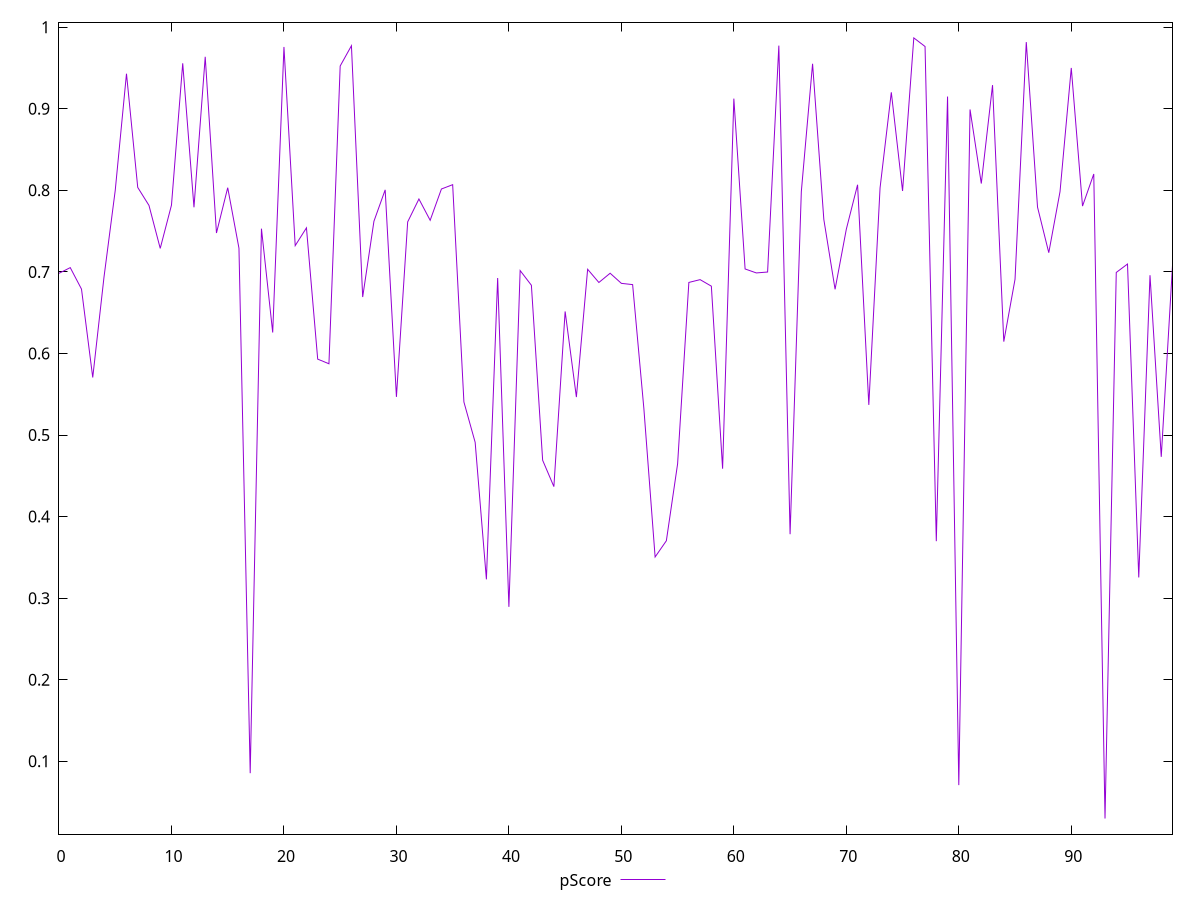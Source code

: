 reset

$pScore <<EOF
0 0.6982295610389495
1 0.7052268642270995
2 0.678888837429717
3 0.5705811387493475
4 0.6935170468925198
5 0.7998997052076943
6 0.9429370451773966
7 0.8035506760762341
8 0.7814533859368827
9 0.7288001559920775
10 0.7818527235893562
11 0.955714754408066
12 0.779207019495757
13 0.9636752139958533
14 0.7476554837235212
15 0.8032084165723459
16 0.72895928145955
17 0.08540371059422713
18 0.7529747091859109
19 0.625660858346626
20 0.9757477521241711
21 0.7321608889627422
22 0.7539689736746624
23 0.5930348639238978
24 0.587332858050384
25 0.9524045438886666
26 0.977254608173178
27 0.6691658702517962
28 0.7620637393375002
29 0.8005737905593786
30 0.5467125927117271
31 0.7612952898071548
32 0.7893548624255935
33 0.7632190484109425
34 0.8015914723591603
35 0.8069122266656863
36 0.5404806529871314
37 0.4910436798435711
38 0.32305913069626174
39 0.6925022195666006
40 0.28935936579566995
41 0.7016321655503104
42 0.6835735038110371
43 0.4690938112974529
44 0.4367174234651265
45 0.6515058055191201
46 0.5465270133482933
47 0.7031986430809707
48 0.6869980238968414
49 0.698341576936794
50 0.6859311000976126
51 0.6843889650977395
52 0.5324914613912288
53 0.35048044809062073
54 0.3703746397929098
55 0.46472052119840446
56 0.6870651211899974
57 0.6904904203654336
58 0.6824854839208541
59 0.4586679226032291
60 0.912416529803334
61 0.7035838853843113
62 0.6987019025968781
63 0.6998282562373537
64 0.9773800988783643
65 0.3783778355481824
66 0.7985204247810405
67 0.9551654238675833
68 0.764269826083621
69 0.6786505060234784
70 0.7523081471104581
71 0.8068096647943519
72 0.5369386228693438
73 0.8029533496000646
74 0.9201582556376979
75 0.7991786527830265
76 0.9868399802472063
77 0.9763053657110898
78 0.36980881302407304
79 0.9149825772686043
80 0.0708085345858051
81 0.8991093872648577
82 0.8083268997954602
83 0.9289915607130347
84 0.6144890221267475
85 0.690969788767281
86 0.9817274541722336
87 0.7793827523604576
88 0.7235197506936063
89 0.798331169395591
90 0.9500196235690992
91 0.7806393922215498
92 0.8200132623387326
93 0.029838582435198657
94 0.699290306086969
95 0.7096171197744767
96 0.32541060619687917
97 0.695918090568167
98 0.47323107083858496
99 0.7077164053452838
EOF

set key outside below
set xrange [0:99]
set yrange [0.010698554478958504:1.0059800082034465]
set trange [0.010698554478958504:1.0059800082034465]
set terminal svg size 640, 500 enhanced background rgb 'white'
set output "reprap/first-cpu-idle/samples/pages+cached+noexternal+nomedia+nocss+nojs/pScore/values.svg"

plot $pScore title "pScore" with line

reset
